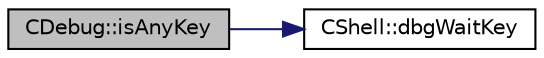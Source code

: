 digraph "CDebug::isAnyKey"
{
  edge [fontname="Helvetica",fontsize="10",labelfontname="Helvetica",labelfontsize="10"];
  node [fontname="Helvetica",fontsize="10",shape=record];
  rankdir="LR";
  Node1 [label="CDebug::isAnyKey",height=0.2,width=0.4,color="black", fillcolor="grey75", style="filled" fontcolor="black"];
  Node1 -> Node2 [color="midnightblue",fontsize="10",style="solid",fontname="Helvetica"];
  Node2 [label="CShell::dbgWaitKey",height=0.2,width=0.4,color="black", fillcolor="white", style="filled",URL="$de/dba/class_c_shell.html#a7731a22b0b80a4facc431f6e07db2599"];
}
